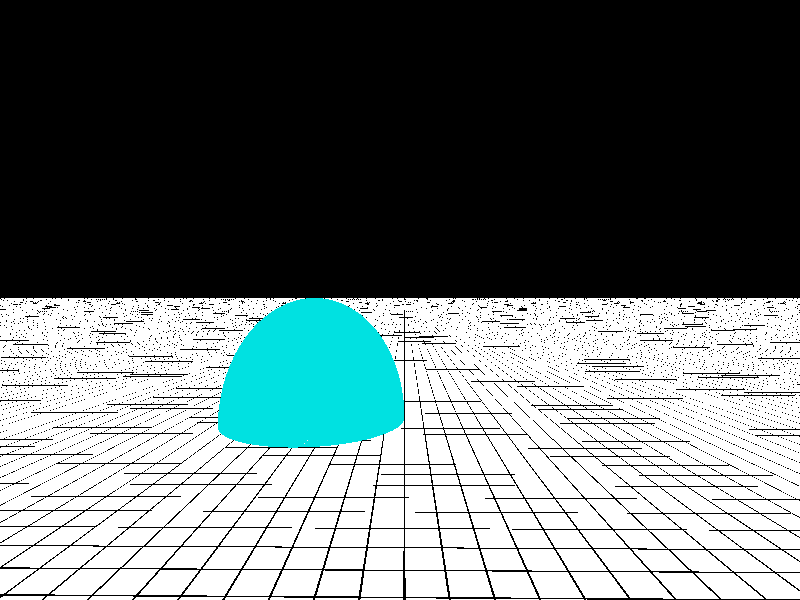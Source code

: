 #include "colors.inc"

// ground -----------------------------------------------------------------
//---------------------------------<<< settings of squered plane dimensions
#declare RasterScale = 1.0;
#declare RasterHalfLine  = 0.025;
#declare RasterHalfLineZ = 0.025;
//-------------------------------------------------------------------------
#macro Raster(RScale, HLine)
       pigment{ gradient x scale RScale
                color_map{[0.000   color rgbt<0,0,0,0>]
                          [0+HLine color rgbt<0,0,0,0>]
                          [0+HLine color rgbt<1,1,1,1>]
                          [1-HLine color rgbt<1,1,1,1>]
                          [1-HLine color rgbt<0,0,0,0>]
                          [1.000   color rgbt<0,0,0,0>]} }
       finish { ambient 0.15 diffuse 0.85}
 #end// of Raster(RScale, HLine)-macro
//-------------------------------------------------------------------------

#declare orion_start_position = < 2500, 1400, 1500>;
#declare orion_end_position = < 1500, 400, 1500>;

#declare camera_spline = spline {
    natural_spline
    -0.5 < 0,-100, orion_start_position.z >
    0.00 < 0, 0, orion_start_position.z >,
    0.7 < 0, 100, orion_start_position.z >
    1.00 orion_start_position.z
}

sphere {
    <10,0, 10>, 5
    /* rotate <clock*15, 0, 0> */
    pigment { rgb <0,0.75,0.75> }
    texture{
        pigment{ bozo turbulence 1.75
            octaves 6  omega 0.7 lambda 2
            color_map {
                [0.0  color rgb <0.95, 0.95, 0.95> ]
                [0.05  color rgb <1, 1, 1>*1.25 ]
                [0.15 color rgb <0.85, 0.85, 0.85> ]
                [0.55 color rgbt <1, 1, 1, 1>*1 ]
                [1.0 color rgbt <1, 1, 1, 1>*1 ]
            }
        }
        #if (version = 3.7 )  finish {emission 1 diffuse 0}
        #else                 finish { ambient 1 diffuse 0}
        #end
    }
}
camera {
    perspective
    right 16/9*x
    location <15,5,-15>
    sky < 0, 1, 0>
    look_at camera_spline(clock)
}


plane { <0,1,0>, 0    // plane with layered textures
        texture { pigment{color White*1.1}
                  finish {ambient 0.45 diffuse 0.85}}
        texture { Raster(RasterScale,RasterHalfLine ) rotate<0,0,0> }
        texture { Raster(RasterScale,RasterHalfLineZ) rotate<0,90,0>}
        rotate<0,0,0>
      }
//------------------------------------------------ end of squered plane XZ
